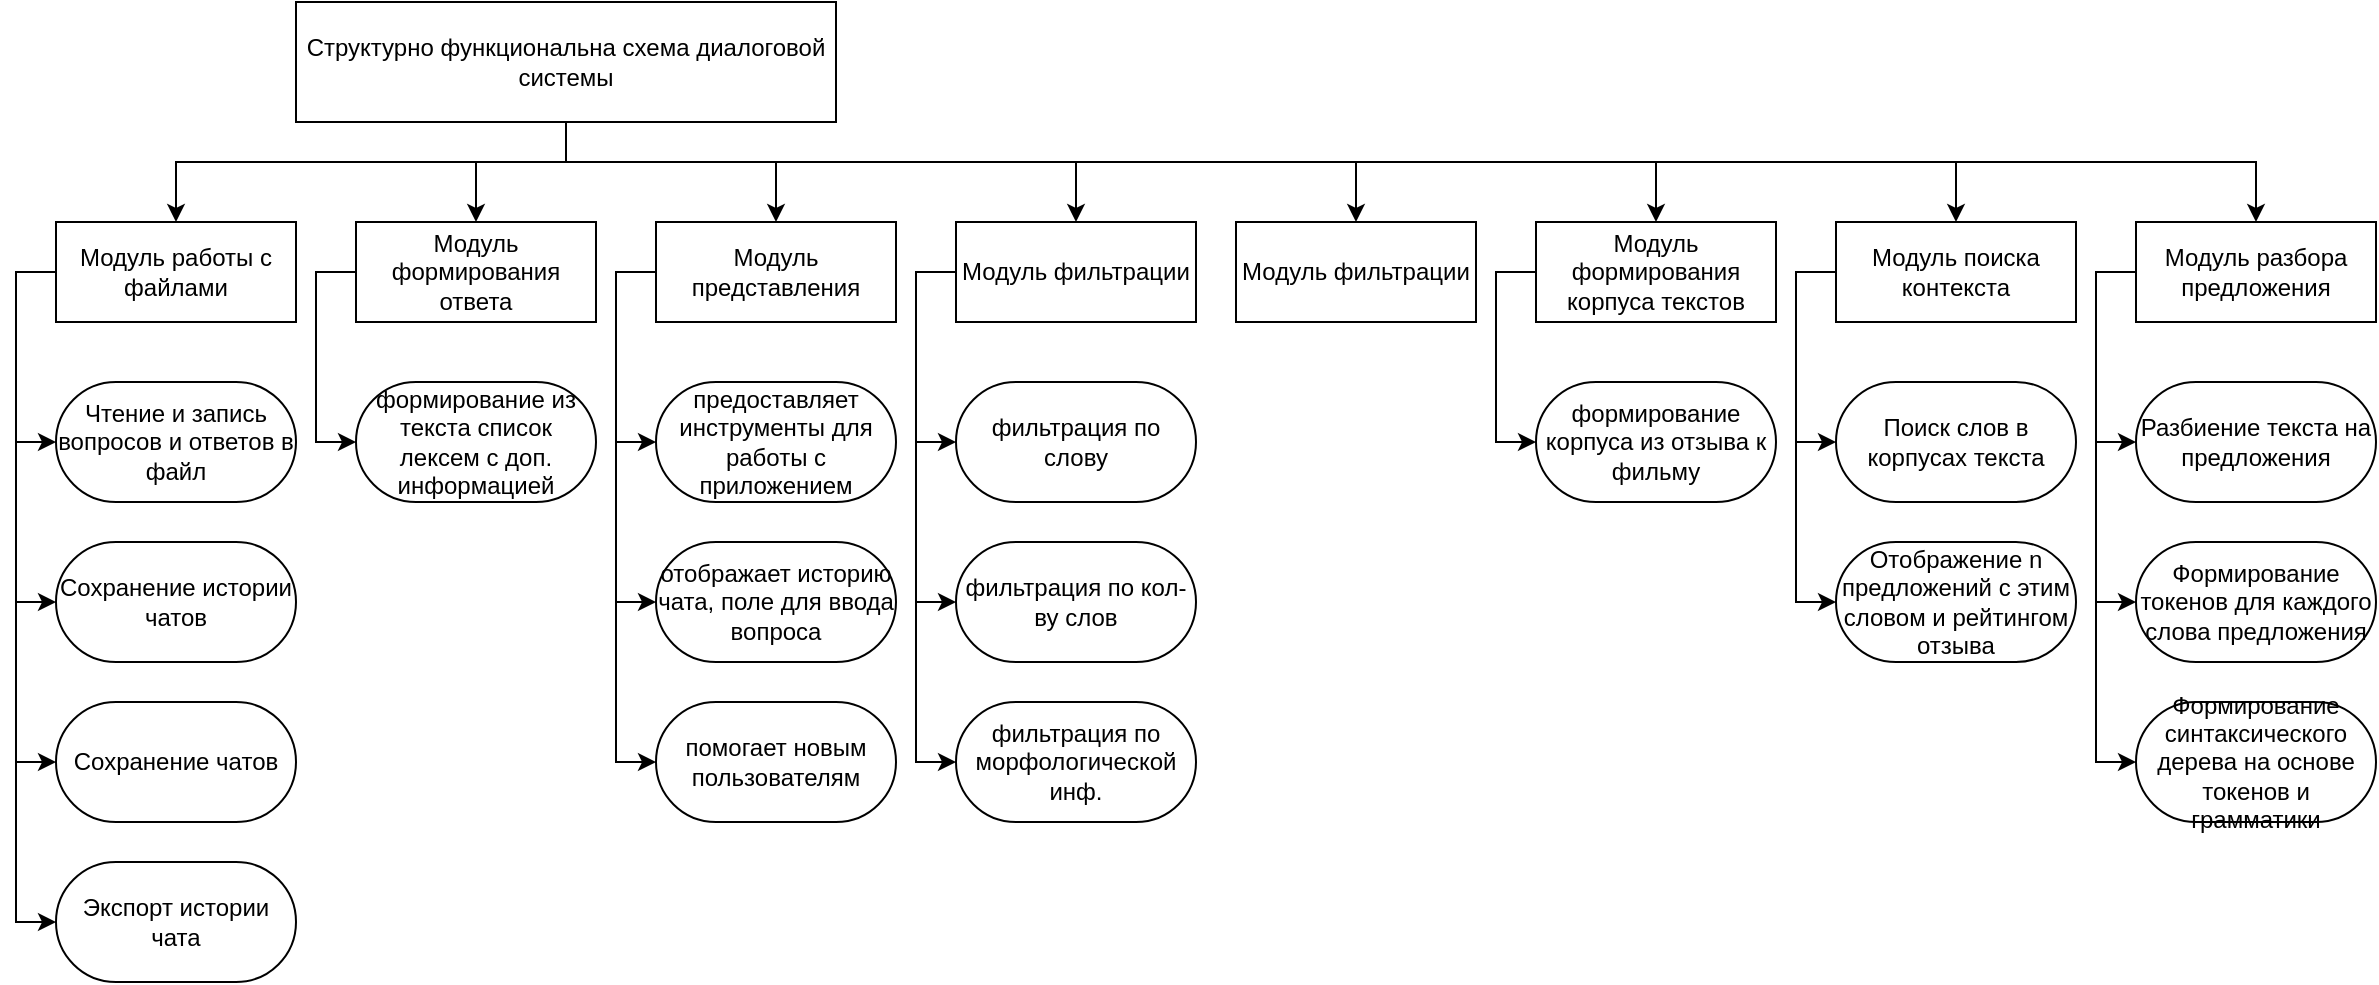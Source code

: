 <mxfile version="26.2.14">
  <diagram name="Страница — 1" id="uHCz0opLDgtvJX6blynk">
    <mxGraphModel dx="947" dy="552" grid="1" gridSize="10" guides="1" tooltips="1" connect="1" arrows="1" fold="1" page="1" pageScale="1" pageWidth="827" pageHeight="1169" math="0" shadow="0">
      <root>
        <mxCell id="0" />
        <mxCell id="1" parent="0" />
        <mxCell id="Hu7ftofWcwDn4Vq2h7EB-1" style="edgeStyle=orthogonalEdgeStyle;rounded=0;orthogonalLoop=1;jettySize=auto;html=1;" edge="1" parent="1" source="Hu7ftofWcwDn4Vq2h7EB-9" target="Hu7ftofWcwDn4Vq2h7EB-18">
          <mxGeometry relative="1" as="geometry">
            <Array as="points">
              <mxPoint x="405" y="200" />
              <mxPoint x="210" y="200" />
            </Array>
          </mxGeometry>
        </mxCell>
        <mxCell id="Hu7ftofWcwDn4Vq2h7EB-2" style="edgeStyle=orthogonalEdgeStyle;rounded=0;orthogonalLoop=1;jettySize=auto;html=1;" edge="1" parent="1" source="Hu7ftofWcwDn4Vq2h7EB-9" target="Hu7ftofWcwDn4Vq2h7EB-24">
          <mxGeometry relative="1" as="geometry">
            <Array as="points">
              <mxPoint x="405" y="200" />
              <mxPoint x="360" y="200" />
            </Array>
          </mxGeometry>
        </mxCell>
        <mxCell id="Hu7ftofWcwDn4Vq2h7EB-3" style="edgeStyle=orthogonalEdgeStyle;rounded=0;orthogonalLoop=1;jettySize=auto;html=1;entryX=0.5;entryY=0;entryDx=0;entryDy=0;" edge="1" parent="1" source="Hu7ftofWcwDn4Vq2h7EB-9" target="Hu7ftofWcwDn4Vq2h7EB-29">
          <mxGeometry relative="1" as="geometry">
            <Array as="points">
              <mxPoint x="405" y="200" />
              <mxPoint x="510" y="200" />
            </Array>
          </mxGeometry>
        </mxCell>
        <mxCell id="Hu7ftofWcwDn4Vq2h7EB-4" style="edgeStyle=orthogonalEdgeStyle;rounded=0;orthogonalLoop=1;jettySize=auto;html=1;" edge="1" parent="1" source="Hu7ftofWcwDn4Vq2h7EB-9" target="Hu7ftofWcwDn4Vq2h7EB-35">
          <mxGeometry relative="1" as="geometry">
            <Array as="points">
              <mxPoint x="405" y="200" />
              <mxPoint x="660" y="200" />
            </Array>
          </mxGeometry>
        </mxCell>
        <mxCell id="Hu7ftofWcwDn4Vq2h7EB-5" style="edgeStyle=orthogonalEdgeStyle;rounded=0;orthogonalLoop=1;jettySize=auto;html=1;entryX=0.5;entryY=0;entryDx=0;entryDy=0;" edge="1" parent="1" source="Hu7ftofWcwDn4Vq2h7EB-9" target="Hu7ftofWcwDn4Vq2h7EB-40">
          <mxGeometry relative="1" as="geometry">
            <Array as="points">
              <mxPoint x="405" y="200" />
              <mxPoint x="800" y="200" />
            </Array>
          </mxGeometry>
        </mxCell>
        <mxCell id="Hu7ftofWcwDn4Vq2h7EB-6" style="edgeStyle=orthogonalEdgeStyle;rounded=0;orthogonalLoop=1;jettySize=auto;html=1;entryX=0.5;entryY=0;entryDx=0;entryDy=0;" edge="1" parent="1" source="Hu7ftofWcwDn4Vq2h7EB-9" target="Hu7ftofWcwDn4Vq2h7EB-43">
          <mxGeometry relative="1" as="geometry">
            <Array as="points">
              <mxPoint x="405" y="200" />
              <mxPoint x="950" y="200" />
            </Array>
          </mxGeometry>
        </mxCell>
        <mxCell id="Hu7ftofWcwDn4Vq2h7EB-7" style="edgeStyle=orthogonalEdgeStyle;rounded=0;orthogonalLoop=1;jettySize=auto;html=1;entryX=0.5;entryY=0;entryDx=0;entryDy=0;" edge="1" parent="1" source="Hu7ftofWcwDn4Vq2h7EB-9" target="Hu7ftofWcwDn4Vq2h7EB-50">
          <mxGeometry relative="1" as="geometry">
            <Array as="points">
              <mxPoint x="405" y="200" />
              <mxPoint x="1100" y="200" />
            </Array>
          </mxGeometry>
        </mxCell>
        <mxCell id="Hu7ftofWcwDn4Vq2h7EB-8" style="edgeStyle=orthogonalEdgeStyle;rounded=0;orthogonalLoop=1;jettySize=auto;html=1;entryX=0.5;entryY=0;entryDx=0;entryDy=0;" edge="1" parent="1" source="Hu7ftofWcwDn4Vq2h7EB-9" target="Hu7ftofWcwDn4Vq2h7EB-56">
          <mxGeometry relative="1" as="geometry">
            <Array as="points">
              <mxPoint x="405" y="200" />
              <mxPoint x="1250" y="200" />
            </Array>
          </mxGeometry>
        </mxCell>
        <mxCell id="Hu7ftofWcwDn4Vq2h7EB-9" value="Структурно функциональна схема диалоговой системы" style="rounded=0;whiteSpace=wrap;html=1;" vertex="1" parent="1">
          <mxGeometry x="270" y="120" width="270" height="60" as="geometry" />
        </mxCell>
        <mxCell id="Hu7ftofWcwDn4Vq2h7EB-10" style="edgeStyle=orthogonalEdgeStyle;rounded=0;orthogonalLoop=1;jettySize=auto;html=1;entryX=0;entryY=0.5;entryDx=0;entryDy=0;" edge="1" parent="1" source="Hu7ftofWcwDn4Vq2h7EB-18" target="Hu7ftofWcwDn4Vq2h7EB-19">
          <mxGeometry relative="1" as="geometry">
            <Array as="points">
              <mxPoint x="130" y="255" />
              <mxPoint x="130" y="340" />
            </Array>
          </mxGeometry>
        </mxCell>
        <mxCell id="Hu7ftofWcwDn4Vq2h7EB-11" style="edgeStyle=orthogonalEdgeStyle;rounded=0;orthogonalLoop=1;jettySize=auto;html=1;entryX=0;entryY=0.5;entryDx=0;entryDy=0;" edge="1" parent="1" source="Hu7ftofWcwDn4Vq2h7EB-18" target="Hu7ftofWcwDn4Vq2h7EB-20">
          <mxGeometry relative="1" as="geometry">
            <Array as="points">
              <mxPoint x="130" y="255" />
              <mxPoint x="130" y="420" />
            </Array>
          </mxGeometry>
        </mxCell>
        <mxCell id="Hu7ftofWcwDn4Vq2h7EB-12" style="edgeStyle=orthogonalEdgeStyle;rounded=0;orthogonalLoop=1;jettySize=auto;html=1;entryX=0;entryY=0.5;entryDx=0;entryDy=0;" edge="1" parent="1" source="Hu7ftofWcwDn4Vq2h7EB-18" target="Hu7ftofWcwDn4Vq2h7EB-21">
          <mxGeometry relative="1" as="geometry">
            <Array as="points">
              <mxPoint x="130" y="255" />
              <mxPoint x="130" y="500" />
            </Array>
          </mxGeometry>
        </mxCell>
        <mxCell id="Hu7ftofWcwDn4Vq2h7EB-17" style="edgeStyle=orthogonalEdgeStyle;rounded=0;orthogonalLoop=1;jettySize=auto;html=1;entryX=0;entryY=0.5;entryDx=0;entryDy=0;" edge="1" parent="1" source="Hu7ftofWcwDn4Vq2h7EB-18" target="Hu7ftofWcwDn4Vq2h7EB-44">
          <mxGeometry relative="1" as="geometry">
            <Array as="points">
              <mxPoint x="130" y="255" />
              <mxPoint x="130" y="580" />
            </Array>
          </mxGeometry>
        </mxCell>
        <mxCell id="Hu7ftofWcwDn4Vq2h7EB-18" value="Модуль работы с файлами" style="rounded=0;whiteSpace=wrap;html=1;" vertex="1" parent="1">
          <mxGeometry x="150" y="230" width="120" height="50" as="geometry" />
        </mxCell>
        <mxCell id="Hu7ftofWcwDn4Vq2h7EB-19" value="Чтение и запись вопросов и ответов в файл" style="rounded=1;whiteSpace=wrap;html=1;arcSize=50;" vertex="1" parent="1">
          <mxGeometry x="150" y="310" width="120" height="60" as="geometry" />
        </mxCell>
        <mxCell id="Hu7ftofWcwDn4Vq2h7EB-20" value="Сохранение истории чатов" style="rounded=1;whiteSpace=wrap;html=1;arcSize=50;" vertex="1" parent="1">
          <mxGeometry x="150" y="390" width="120" height="60" as="geometry" />
        </mxCell>
        <mxCell id="Hu7ftofWcwDn4Vq2h7EB-21" value="Сохранение чатов" style="rounded=1;whiteSpace=wrap;html=1;arcSize=50;" vertex="1" parent="1">
          <mxGeometry x="150" y="470" width="120" height="60" as="geometry" />
        </mxCell>
        <mxCell id="Hu7ftofWcwDn4Vq2h7EB-23" style="edgeStyle=orthogonalEdgeStyle;rounded=0;orthogonalLoop=1;jettySize=auto;html=1;entryX=0;entryY=0.5;entryDx=0;entryDy=0;" edge="1" parent="1" source="Hu7ftofWcwDn4Vq2h7EB-24" target="Hu7ftofWcwDn4Vq2h7EB-25">
          <mxGeometry relative="1" as="geometry">
            <Array as="points">
              <mxPoint x="280" y="255" />
              <mxPoint x="280" y="340" />
            </Array>
          </mxGeometry>
        </mxCell>
        <mxCell id="Hu7ftofWcwDn4Vq2h7EB-24" value="Модуль формирования ответа" style="rounded=0;whiteSpace=wrap;html=1;" vertex="1" parent="1">
          <mxGeometry x="300" y="230" width="120" height="50" as="geometry" />
        </mxCell>
        <mxCell id="Hu7ftofWcwDn4Vq2h7EB-25" value="формирование из текста список лексем с доп. информацией" style="rounded=1;whiteSpace=wrap;html=1;arcSize=50;" vertex="1" parent="1">
          <mxGeometry x="300" y="310" width="120" height="60" as="geometry" />
        </mxCell>
        <mxCell id="Hu7ftofWcwDn4Vq2h7EB-26" style="edgeStyle=orthogonalEdgeStyle;rounded=0;orthogonalLoop=1;jettySize=auto;html=1;entryX=0;entryY=0.5;entryDx=0;entryDy=0;" edge="1" parent="1" source="Hu7ftofWcwDn4Vq2h7EB-29" target="Hu7ftofWcwDn4Vq2h7EB-30">
          <mxGeometry relative="1" as="geometry">
            <Array as="points">
              <mxPoint x="430" y="255" />
              <mxPoint x="430" y="340" />
            </Array>
          </mxGeometry>
        </mxCell>
        <mxCell id="Hu7ftofWcwDn4Vq2h7EB-27" style="edgeStyle=orthogonalEdgeStyle;rounded=0;orthogonalLoop=1;jettySize=auto;html=1;entryX=0;entryY=0.5;entryDx=0;entryDy=0;" edge="1" parent="1" source="Hu7ftofWcwDn4Vq2h7EB-29" target="Hu7ftofWcwDn4Vq2h7EB-31">
          <mxGeometry relative="1" as="geometry">
            <Array as="points">
              <mxPoint x="430" y="255" />
              <mxPoint x="430" y="420" />
            </Array>
          </mxGeometry>
        </mxCell>
        <mxCell id="Hu7ftofWcwDn4Vq2h7EB-28" style="edgeStyle=orthogonalEdgeStyle;rounded=0;orthogonalLoop=1;jettySize=auto;html=1;entryX=0;entryY=0.5;entryDx=0;entryDy=0;" edge="1" parent="1" source="Hu7ftofWcwDn4Vq2h7EB-29" target="Hu7ftofWcwDn4Vq2h7EB-39">
          <mxGeometry relative="1" as="geometry">
            <Array as="points">
              <mxPoint x="430" y="255" />
              <mxPoint x="430" y="500" />
            </Array>
          </mxGeometry>
        </mxCell>
        <mxCell id="Hu7ftofWcwDn4Vq2h7EB-29" value="Модуль представления" style="rounded=0;whiteSpace=wrap;html=1;" vertex="1" parent="1">
          <mxGeometry x="450" y="230" width="120" height="50" as="geometry" />
        </mxCell>
        <mxCell id="Hu7ftofWcwDn4Vq2h7EB-30" value="предоставляет инструменты для работы с приложением" style="rounded=1;whiteSpace=wrap;html=1;arcSize=50;" vertex="1" parent="1">
          <mxGeometry x="450" y="310" width="120" height="60" as="geometry" />
        </mxCell>
        <mxCell id="Hu7ftofWcwDn4Vq2h7EB-31" value="отображает историю чата, поле для ввода вопроса" style="rounded=1;whiteSpace=wrap;html=1;arcSize=50;" vertex="1" parent="1">
          <mxGeometry x="450" y="390" width="120" height="60" as="geometry" />
        </mxCell>
        <mxCell id="Hu7ftofWcwDn4Vq2h7EB-32" style="edgeStyle=orthogonalEdgeStyle;rounded=0;orthogonalLoop=1;jettySize=auto;html=1;entryX=0;entryY=0.5;entryDx=0;entryDy=0;" edge="1" parent="1" source="Hu7ftofWcwDn4Vq2h7EB-35" target="Hu7ftofWcwDn4Vq2h7EB-36">
          <mxGeometry relative="1" as="geometry">
            <Array as="points">
              <mxPoint x="580" y="255" />
              <mxPoint x="580" y="340" />
            </Array>
          </mxGeometry>
        </mxCell>
        <mxCell id="Hu7ftofWcwDn4Vq2h7EB-33" style="edgeStyle=orthogonalEdgeStyle;rounded=0;orthogonalLoop=1;jettySize=auto;html=1;entryX=0;entryY=0.5;entryDx=0;entryDy=0;" edge="1" parent="1" source="Hu7ftofWcwDn4Vq2h7EB-35" target="Hu7ftofWcwDn4Vq2h7EB-37">
          <mxGeometry relative="1" as="geometry">
            <Array as="points">
              <mxPoint x="580" y="255" />
              <mxPoint x="580" y="420" />
            </Array>
          </mxGeometry>
        </mxCell>
        <mxCell id="Hu7ftofWcwDn4Vq2h7EB-34" style="edgeStyle=orthogonalEdgeStyle;rounded=0;orthogonalLoop=1;jettySize=auto;html=1;entryX=0;entryY=0.5;entryDx=0;entryDy=0;" edge="1" parent="1" source="Hu7ftofWcwDn4Vq2h7EB-35" target="Hu7ftofWcwDn4Vq2h7EB-38">
          <mxGeometry relative="1" as="geometry">
            <Array as="points">
              <mxPoint x="580" y="255" />
              <mxPoint x="580" y="500" />
            </Array>
          </mxGeometry>
        </mxCell>
        <mxCell id="Hu7ftofWcwDn4Vq2h7EB-35" value="Модуль фильтрации" style="rounded=0;whiteSpace=wrap;html=1;" vertex="1" parent="1">
          <mxGeometry x="600" y="230" width="120" height="50" as="geometry" />
        </mxCell>
        <mxCell id="Hu7ftofWcwDn4Vq2h7EB-36" value="фильтрация по слову" style="rounded=1;whiteSpace=wrap;html=1;arcSize=50;" vertex="1" parent="1">
          <mxGeometry x="600" y="310" width="120" height="60" as="geometry" />
        </mxCell>
        <mxCell id="Hu7ftofWcwDn4Vq2h7EB-37" value="фильтрация по кол-ву слов" style="rounded=1;whiteSpace=wrap;html=1;arcSize=50;" vertex="1" parent="1">
          <mxGeometry x="600" y="390" width="120" height="60" as="geometry" />
        </mxCell>
        <mxCell id="Hu7ftofWcwDn4Vq2h7EB-38" value="фильтрация по морфологической инф." style="rounded=1;whiteSpace=wrap;html=1;arcSize=50;" vertex="1" parent="1">
          <mxGeometry x="600" y="470" width="120" height="60" as="geometry" />
        </mxCell>
        <mxCell id="Hu7ftofWcwDn4Vq2h7EB-39" value="помогает новым пользователям" style="rounded=1;whiteSpace=wrap;html=1;arcSize=50;" vertex="1" parent="1">
          <mxGeometry x="450" y="470" width="120" height="60" as="geometry" />
        </mxCell>
        <mxCell id="Hu7ftofWcwDn4Vq2h7EB-40" value="Модуль фильтрации" style="rounded=0;whiteSpace=wrap;html=1;" vertex="1" parent="1">
          <mxGeometry x="740" y="230" width="120" height="50" as="geometry" />
        </mxCell>
        <mxCell id="Hu7ftofWcwDn4Vq2h7EB-42" style="edgeStyle=orthogonalEdgeStyle;rounded=0;orthogonalLoop=1;jettySize=auto;html=1;entryX=0;entryY=0.5;entryDx=0;entryDy=0;exitX=0;exitY=0.5;exitDx=0;exitDy=0;" edge="1" parent="1" source="Hu7ftofWcwDn4Vq2h7EB-43" target="Hu7ftofWcwDn4Vq2h7EB-47">
          <mxGeometry relative="1" as="geometry">
            <Array as="points">
              <mxPoint x="870" y="255" />
              <mxPoint x="870" y="340" />
            </Array>
          </mxGeometry>
        </mxCell>
        <mxCell id="Hu7ftofWcwDn4Vq2h7EB-43" value="Модуль формирования корпуса текстов" style="rounded=0;whiteSpace=wrap;html=1;" vertex="1" parent="1">
          <mxGeometry x="890" y="230" width="120" height="50" as="geometry" />
        </mxCell>
        <mxCell id="Hu7ftofWcwDn4Vq2h7EB-44" value="Экспорт истории чата" style="rounded=1;whiteSpace=wrap;html=1;arcSize=50;" vertex="1" parent="1">
          <mxGeometry x="150" y="550" width="120" height="60" as="geometry" />
        </mxCell>
        <mxCell id="Hu7ftofWcwDn4Vq2h7EB-47" value="формирование корпуса из отзыва к фильму" style="rounded=1;whiteSpace=wrap;html=1;arcSize=50;" vertex="1" parent="1">
          <mxGeometry x="890" y="310" width="120" height="60" as="geometry" />
        </mxCell>
        <mxCell id="Hu7ftofWcwDn4Vq2h7EB-48" style="edgeStyle=orthogonalEdgeStyle;rounded=0;orthogonalLoop=1;jettySize=auto;html=1;entryX=0;entryY=0.5;entryDx=0;entryDy=0;" edge="1" parent="1" source="Hu7ftofWcwDn4Vq2h7EB-50" target="Hu7ftofWcwDn4Vq2h7EB-51">
          <mxGeometry relative="1" as="geometry">
            <Array as="points">
              <mxPoint x="1020" y="255" />
              <mxPoint x="1020" y="340" />
            </Array>
          </mxGeometry>
        </mxCell>
        <mxCell id="Hu7ftofWcwDn4Vq2h7EB-49" style="edgeStyle=orthogonalEdgeStyle;rounded=0;orthogonalLoop=1;jettySize=auto;html=1;entryX=0;entryY=0.5;entryDx=0;entryDy=0;" edge="1" parent="1" source="Hu7ftofWcwDn4Vq2h7EB-50" target="Hu7ftofWcwDn4Vq2h7EB-52">
          <mxGeometry relative="1" as="geometry">
            <Array as="points">
              <mxPoint x="1020" y="255" />
              <mxPoint x="1020" y="420" />
            </Array>
          </mxGeometry>
        </mxCell>
        <mxCell id="Hu7ftofWcwDn4Vq2h7EB-50" value="Модуль поиска контекста" style="rounded=0;whiteSpace=wrap;html=1;" vertex="1" parent="1">
          <mxGeometry x="1040" y="230" width="120" height="50" as="geometry" />
        </mxCell>
        <mxCell id="Hu7ftofWcwDn4Vq2h7EB-51" value="Поиск слов в корпусах текста" style="rounded=1;whiteSpace=wrap;html=1;arcSize=50;" vertex="1" parent="1">
          <mxGeometry x="1040" y="310" width="120" height="60" as="geometry" />
        </mxCell>
        <mxCell id="Hu7ftofWcwDn4Vq2h7EB-52" value="Отображение n предложений с этим словом и рейтингом отзыва" style="rounded=1;whiteSpace=wrap;html=1;arcSize=50;" vertex="1" parent="1">
          <mxGeometry x="1040" y="390" width="120" height="60" as="geometry" />
        </mxCell>
        <mxCell id="Hu7ftofWcwDn4Vq2h7EB-53" style="edgeStyle=orthogonalEdgeStyle;rounded=0;orthogonalLoop=1;jettySize=auto;html=1;entryX=0;entryY=0.5;entryDx=0;entryDy=0;" edge="1" parent="1" source="Hu7ftofWcwDn4Vq2h7EB-56" target="Hu7ftofWcwDn4Vq2h7EB-57">
          <mxGeometry relative="1" as="geometry">
            <Array as="points">
              <mxPoint x="1170" y="255" />
              <mxPoint x="1170" y="340" />
            </Array>
          </mxGeometry>
        </mxCell>
        <mxCell id="Hu7ftofWcwDn4Vq2h7EB-54" style="edgeStyle=orthogonalEdgeStyle;rounded=0;orthogonalLoop=1;jettySize=auto;html=1;entryX=0;entryY=0.5;entryDx=0;entryDy=0;" edge="1" parent="1" source="Hu7ftofWcwDn4Vq2h7EB-56" target="Hu7ftofWcwDn4Vq2h7EB-58">
          <mxGeometry relative="1" as="geometry">
            <Array as="points">
              <mxPoint x="1170" y="255" />
              <mxPoint x="1170" y="420" />
            </Array>
          </mxGeometry>
        </mxCell>
        <mxCell id="Hu7ftofWcwDn4Vq2h7EB-55" style="edgeStyle=orthogonalEdgeStyle;rounded=0;orthogonalLoop=1;jettySize=auto;html=1;entryX=0;entryY=0.5;entryDx=0;entryDy=0;" edge="1" parent="1" source="Hu7ftofWcwDn4Vq2h7EB-56" target="Hu7ftofWcwDn4Vq2h7EB-59">
          <mxGeometry relative="1" as="geometry">
            <Array as="points">
              <mxPoint x="1170" y="255" />
              <mxPoint x="1170" y="500" />
            </Array>
          </mxGeometry>
        </mxCell>
        <mxCell id="Hu7ftofWcwDn4Vq2h7EB-56" value="Модуль разбора предложения" style="rounded=0;whiteSpace=wrap;html=1;" vertex="1" parent="1">
          <mxGeometry x="1190" y="230" width="120" height="50" as="geometry" />
        </mxCell>
        <mxCell id="Hu7ftofWcwDn4Vq2h7EB-57" value="Разбиение текста на предложения" style="rounded=1;whiteSpace=wrap;html=1;arcSize=50;" vertex="1" parent="1">
          <mxGeometry x="1190" y="310" width="120" height="60" as="geometry" />
        </mxCell>
        <mxCell id="Hu7ftofWcwDn4Vq2h7EB-58" value="Формирование токенов для каждого слова предложения" style="rounded=1;whiteSpace=wrap;html=1;arcSize=50;" vertex="1" parent="1">
          <mxGeometry x="1190" y="390" width="120" height="60" as="geometry" />
        </mxCell>
        <mxCell id="Hu7ftofWcwDn4Vq2h7EB-59" value="Формирование синтаксического дерева на основе токенов и грамматики" style="rounded=1;whiteSpace=wrap;html=1;arcSize=50;" vertex="1" parent="1">
          <mxGeometry x="1190" y="470" width="120" height="60" as="geometry" />
        </mxCell>
      </root>
    </mxGraphModel>
  </diagram>
</mxfile>
